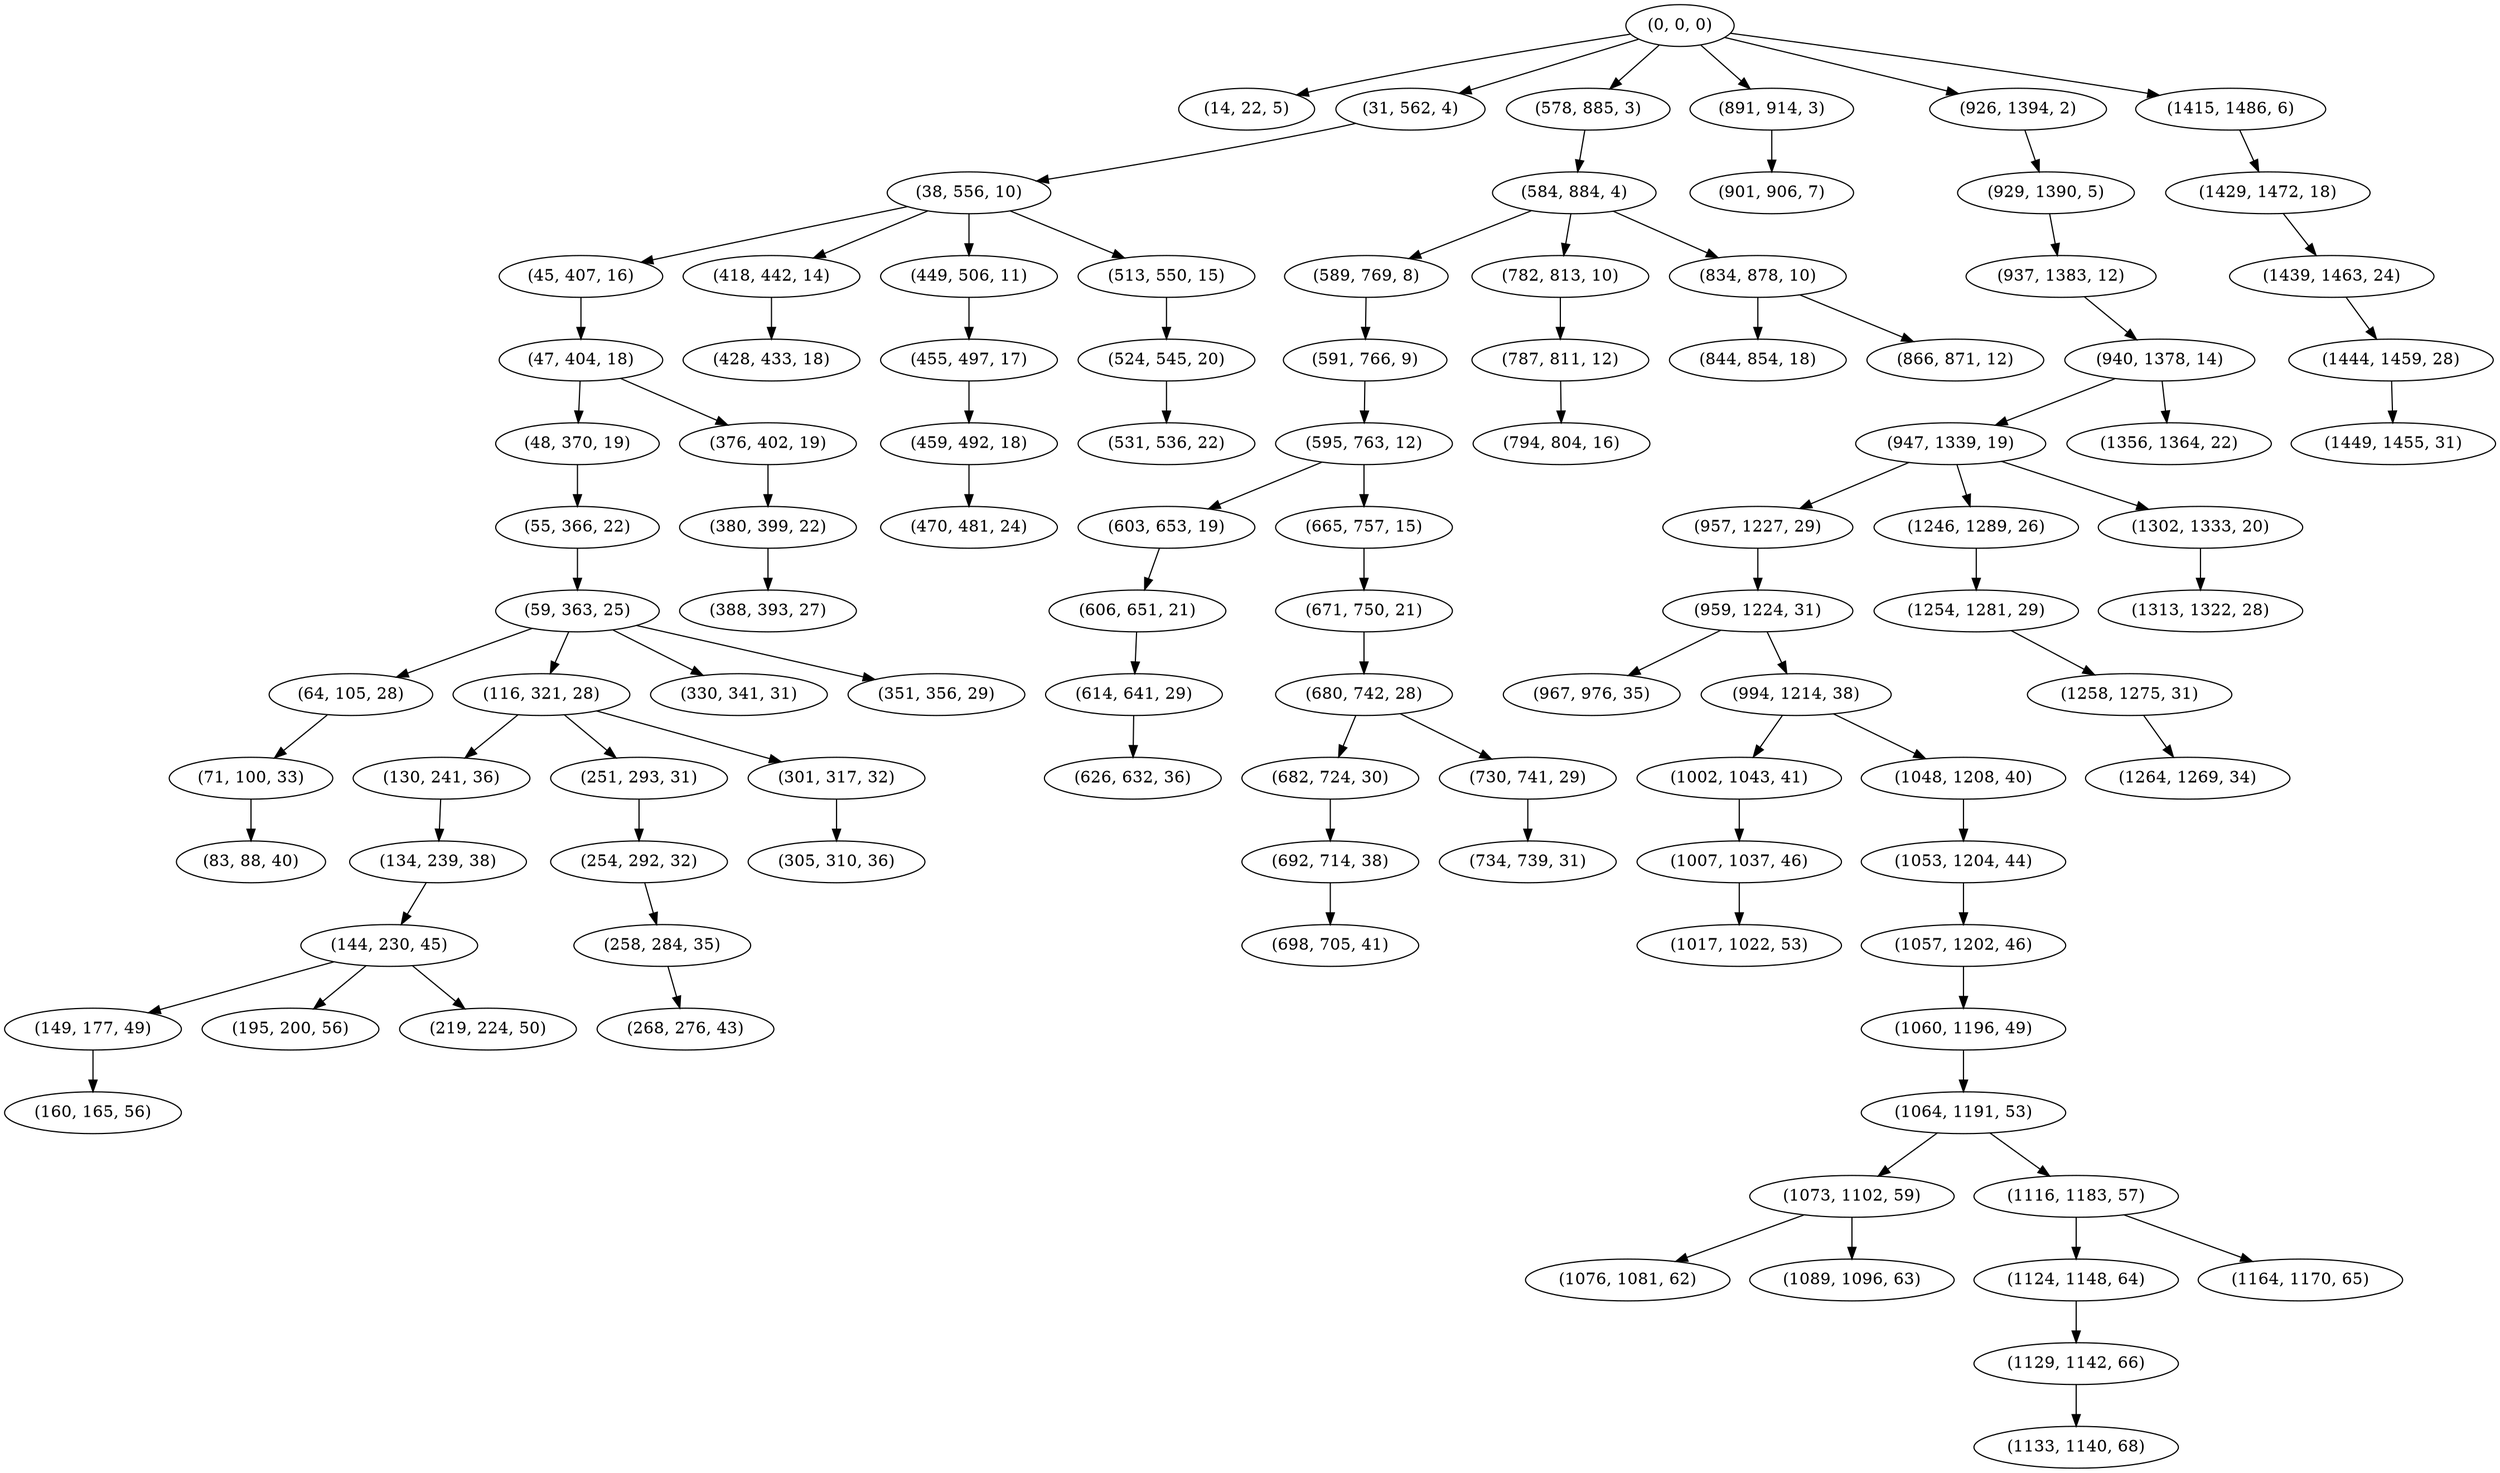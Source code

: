 digraph tree {
    "(0, 0, 0)";
    "(14, 22, 5)";
    "(31, 562, 4)";
    "(38, 556, 10)";
    "(45, 407, 16)";
    "(47, 404, 18)";
    "(48, 370, 19)";
    "(55, 366, 22)";
    "(59, 363, 25)";
    "(64, 105, 28)";
    "(71, 100, 33)";
    "(83, 88, 40)";
    "(116, 321, 28)";
    "(130, 241, 36)";
    "(134, 239, 38)";
    "(144, 230, 45)";
    "(149, 177, 49)";
    "(160, 165, 56)";
    "(195, 200, 56)";
    "(219, 224, 50)";
    "(251, 293, 31)";
    "(254, 292, 32)";
    "(258, 284, 35)";
    "(268, 276, 43)";
    "(301, 317, 32)";
    "(305, 310, 36)";
    "(330, 341, 31)";
    "(351, 356, 29)";
    "(376, 402, 19)";
    "(380, 399, 22)";
    "(388, 393, 27)";
    "(418, 442, 14)";
    "(428, 433, 18)";
    "(449, 506, 11)";
    "(455, 497, 17)";
    "(459, 492, 18)";
    "(470, 481, 24)";
    "(513, 550, 15)";
    "(524, 545, 20)";
    "(531, 536, 22)";
    "(578, 885, 3)";
    "(584, 884, 4)";
    "(589, 769, 8)";
    "(591, 766, 9)";
    "(595, 763, 12)";
    "(603, 653, 19)";
    "(606, 651, 21)";
    "(614, 641, 29)";
    "(626, 632, 36)";
    "(665, 757, 15)";
    "(671, 750, 21)";
    "(680, 742, 28)";
    "(682, 724, 30)";
    "(692, 714, 38)";
    "(698, 705, 41)";
    "(730, 741, 29)";
    "(734, 739, 31)";
    "(782, 813, 10)";
    "(787, 811, 12)";
    "(794, 804, 16)";
    "(834, 878, 10)";
    "(844, 854, 18)";
    "(866, 871, 12)";
    "(891, 914, 3)";
    "(901, 906, 7)";
    "(926, 1394, 2)";
    "(929, 1390, 5)";
    "(937, 1383, 12)";
    "(940, 1378, 14)";
    "(947, 1339, 19)";
    "(957, 1227, 29)";
    "(959, 1224, 31)";
    "(967, 976, 35)";
    "(994, 1214, 38)";
    "(1002, 1043, 41)";
    "(1007, 1037, 46)";
    "(1017, 1022, 53)";
    "(1048, 1208, 40)";
    "(1053, 1204, 44)";
    "(1057, 1202, 46)";
    "(1060, 1196, 49)";
    "(1064, 1191, 53)";
    "(1073, 1102, 59)";
    "(1076, 1081, 62)";
    "(1089, 1096, 63)";
    "(1116, 1183, 57)";
    "(1124, 1148, 64)";
    "(1129, 1142, 66)";
    "(1133, 1140, 68)";
    "(1164, 1170, 65)";
    "(1246, 1289, 26)";
    "(1254, 1281, 29)";
    "(1258, 1275, 31)";
    "(1264, 1269, 34)";
    "(1302, 1333, 20)";
    "(1313, 1322, 28)";
    "(1356, 1364, 22)";
    "(1415, 1486, 6)";
    "(1429, 1472, 18)";
    "(1439, 1463, 24)";
    "(1444, 1459, 28)";
    "(1449, 1455, 31)";
    "(0, 0, 0)" -> "(14, 22, 5)";
    "(0, 0, 0)" -> "(31, 562, 4)";
    "(0, 0, 0)" -> "(578, 885, 3)";
    "(0, 0, 0)" -> "(891, 914, 3)";
    "(0, 0, 0)" -> "(926, 1394, 2)";
    "(0, 0, 0)" -> "(1415, 1486, 6)";
    "(31, 562, 4)" -> "(38, 556, 10)";
    "(38, 556, 10)" -> "(45, 407, 16)";
    "(38, 556, 10)" -> "(418, 442, 14)";
    "(38, 556, 10)" -> "(449, 506, 11)";
    "(38, 556, 10)" -> "(513, 550, 15)";
    "(45, 407, 16)" -> "(47, 404, 18)";
    "(47, 404, 18)" -> "(48, 370, 19)";
    "(47, 404, 18)" -> "(376, 402, 19)";
    "(48, 370, 19)" -> "(55, 366, 22)";
    "(55, 366, 22)" -> "(59, 363, 25)";
    "(59, 363, 25)" -> "(64, 105, 28)";
    "(59, 363, 25)" -> "(116, 321, 28)";
    "(59, 363, 25)" -> "(330, 341, 31)";
    "(59, 363, 25)" -> "(351, 356, 29)";
    "(64, 105, 28)" -> "(71, 100, 33)";
    "(71, 100, 33)" -> "(83, 88, 40)";
    "(116, 321, 28)" -> "(130, 241, 36)";
    "(116, 321, 28)" -> "(251, 293, 31)";
    "(116, 321, 28)" -> "(301, 317, 32)";
    "(130, 241, 36)" -> "(134, 239, 38)";
    "(134, 239, 38)" -> "(144, 230, 45)";
    "(144, 230, 45)" -> "(149, 177, 49)";
    "(144, 230, 45)" -> "(195, 200, 56)";
    "(144, 230, 45)" -> "(219, 224, 50)";
    "(149, 177, 49)" -> "(160, 165, 56)";
    "(251, 293, 31)" -> "(254, 292, 32)";
    "(254, 292, 32)" -> "(258, 284, 35)";
    "(258, 284, 35)" -> "(268, 276, 43)";
    "(301, 317, 32)" -> "(305, 310, 36)";
    "(376, 402, 19)" -> "(380, 399, 22)";
    "(380, 399, 22)" -> "(388, 393, 27)";
    "(418, 442, 14)" -> "(428, 433, 18)";
    "(449, 506, 11)" -> "(455, 497, 17)";
    "(455, 497, 17)" -> "(459, 492, 18)";
    "(459, 492, 18)" -> "(470, 481, 24)";
    "(513, 550, 15)" -> "(524, 545, 20)";
    "(524, 545, 20)" -> "(531, 536, 22)";
    "(578, 885, 3)" -> "(584, 884, 4)";
    "(584, 884, 4)" -> "(589, 769, 8)";
    "(584, 884, 4)" -> "(782, 813, 10)";
    "(584, 884, 4)" -> "(834, 878, 10)";
    "(589, 769, 8)" -> "(591, 766, 9)";
    "(591, 766, 9)" -> "(595, 763, 12)";
    "(595, 763, 12)" -> "(603, 653, 19)";
    "(595, 763, 12)" -> "(665, 757, 15)";
    "(603, 653, 19)" -> "(606, 651, 21)";
    "(606, 651, 21)" -> "(614, 641, 29)";
    "(614, 641, 29)" -> "(626, 632, 36)";
    "(665, 757, 15)" -> "(671, 750, 21)";
    "(671, 750, 21)" -> "(680, 742, 28)";
    "(680, 742, 28)" -> "(682, 724, 30)";
    "(680, 742, 28)" -> "(730, 741, 29)";
    "(682, 724, 30)" -> "(692, 714, 38)";
    "(692, 714, 38)" -> "(698, 705, 41)";
    "(730, 741, 29)" -> "(734, 739, 31)";
    "(782, 813, 10)" -> "(787, 811, 12)";
    "(787, 811, 12)" -> "(794, 804, 16)";
    "(834, 878, 10)" -> "(844, 854, 18)";
    "(834, 878, 10)" -> "(866, 871, 12)";
    "(891, 914, 3)" -> "(901, 906, 7)";
    "(926, 1394, 2)" -> "(929, 1390, 5)";
    "(929, 1390, 5)" -> "(937, 1383, 12)";
    "(937, 1383, 12)" -> "(940, 1378, 14)";
    "(940, 1378, 14)" -> "(947, 1339, 19)";
    "(940, 1378, 14)" -> "(1356, 1364, 22)";
    "(947, 1339, 19)" -> "(957, 1227, 29)";
    "(947, 1339, 19)" -> "(1246, 1289, 26)";
    "(947, 1339, 19)" -> "(1302, 1333, 20)";
    "(957, 1227, 29)" -> "(959, 1224, 31)";
    "(959, 1224, 31)" -> "(967, 976, 35)";
    "(959, 1224, 31)" -> "(994, 1214, 38)";
    "(994, 1214, 38)" -> "(1002, 1043, 41)";
    "(994, 1214, 38)" -> "(1048, 1208, 40)";
    "(1002, 1043, 41)" -> "(1007, 1037, 46)";
    "(1007, 1037, 46)" -> "(1017, 1022, 53)";
    "(1048, 1208, 40)" -> "(1053, 1204, 44)";
    "(1053, 1204, 44)" -> "(1057, 1202, 46)";
    "(1057, 1202, 46)" -> "(1060, 1196, 49)";
    "(1060, 1196, 49)" -> "(1064, 1191, 53)";
    "(1064, 1191, 53)" -> "(1073, 1102, 59)";
    "(1064, 1191, 53)" -> "(1116, 1183, 57)";
    "(1073, 1102, 59)" -> "(1076, 1081, 62)";
    "(1073, 1102, 59)" -> "(1089, 1096, 63)";
    "(1116, 1183, 57)" -> "(1124, 1148, 64)";
    "(1116, 1183, 57)" -> "(1164, 1170, 65)";
    "(1124, 1148, 64)" -> "(1129, 1142, 66)";
    "(1129, 1142, 66)" -> "(1133, 1140, 68)";
    "(1246, 1289, 26)" -> "(1254, 1281, 29)";
    "(1254, 1281, 29)" -> "(1258, 1275, 31)";
    "(1258, 1275, 31)" -> "(1264, 1269, 34)";
    "(1302, 1333, 20)" -> "(1313, 1322, 28)";
    "(1415, 1486, 6)" -> "(1429, 1472, 18)";
    "(1429, 1472, 18)" -> "(1439, 1463, 24)";
    "(1439, 1463, 24)" -> "(1444, 1459, 28)";
    "(1444, 1459, 28)" -> "(1449, 1455, 31)";
}
